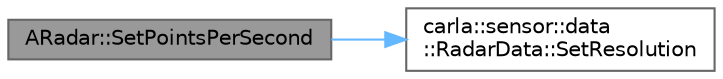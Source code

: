 digraph "ARadar::SetPointsPerSecond"
{
 // INTERACTIVE_SVG=YES
 // LATEX_PDF_SIZE
  bgcolor="transparent";
  edge [fontname=Helvetica,fontsize=10,labelfontname=Helvetica,labelfontsize=10];
  node [fontname=Helvetica,fontsize=10,shape=box,height=0.2,width=0.4];
  rankdir="LR";
  Node1 [id="Node000001",label="ARadar::SetPointsPerSecond",height=0.2,width=0.4,color="gray40", fillcolor="grey60", style="filled", fontcolor="black",tooltip=" "];
  Node1 -> Node2 [id="edge1_Node000001_Node000002",color="steelblue1",style="solid",tooltip=" "];
  Node2 [id="Node000002",label="carla::sensor::data\l::RadarData::SetResolution",height=0.2,width=0.4,color="grey40", fillcolor="white", style="filled",URL="$d5/d13/classcarla_1_1sensor_1_1data_1_1RadarData.html#a876fcfc4da7bbd86bb2bde3a1c548ed2",tooltip="Set a new resolution for the RadarData."];
}
